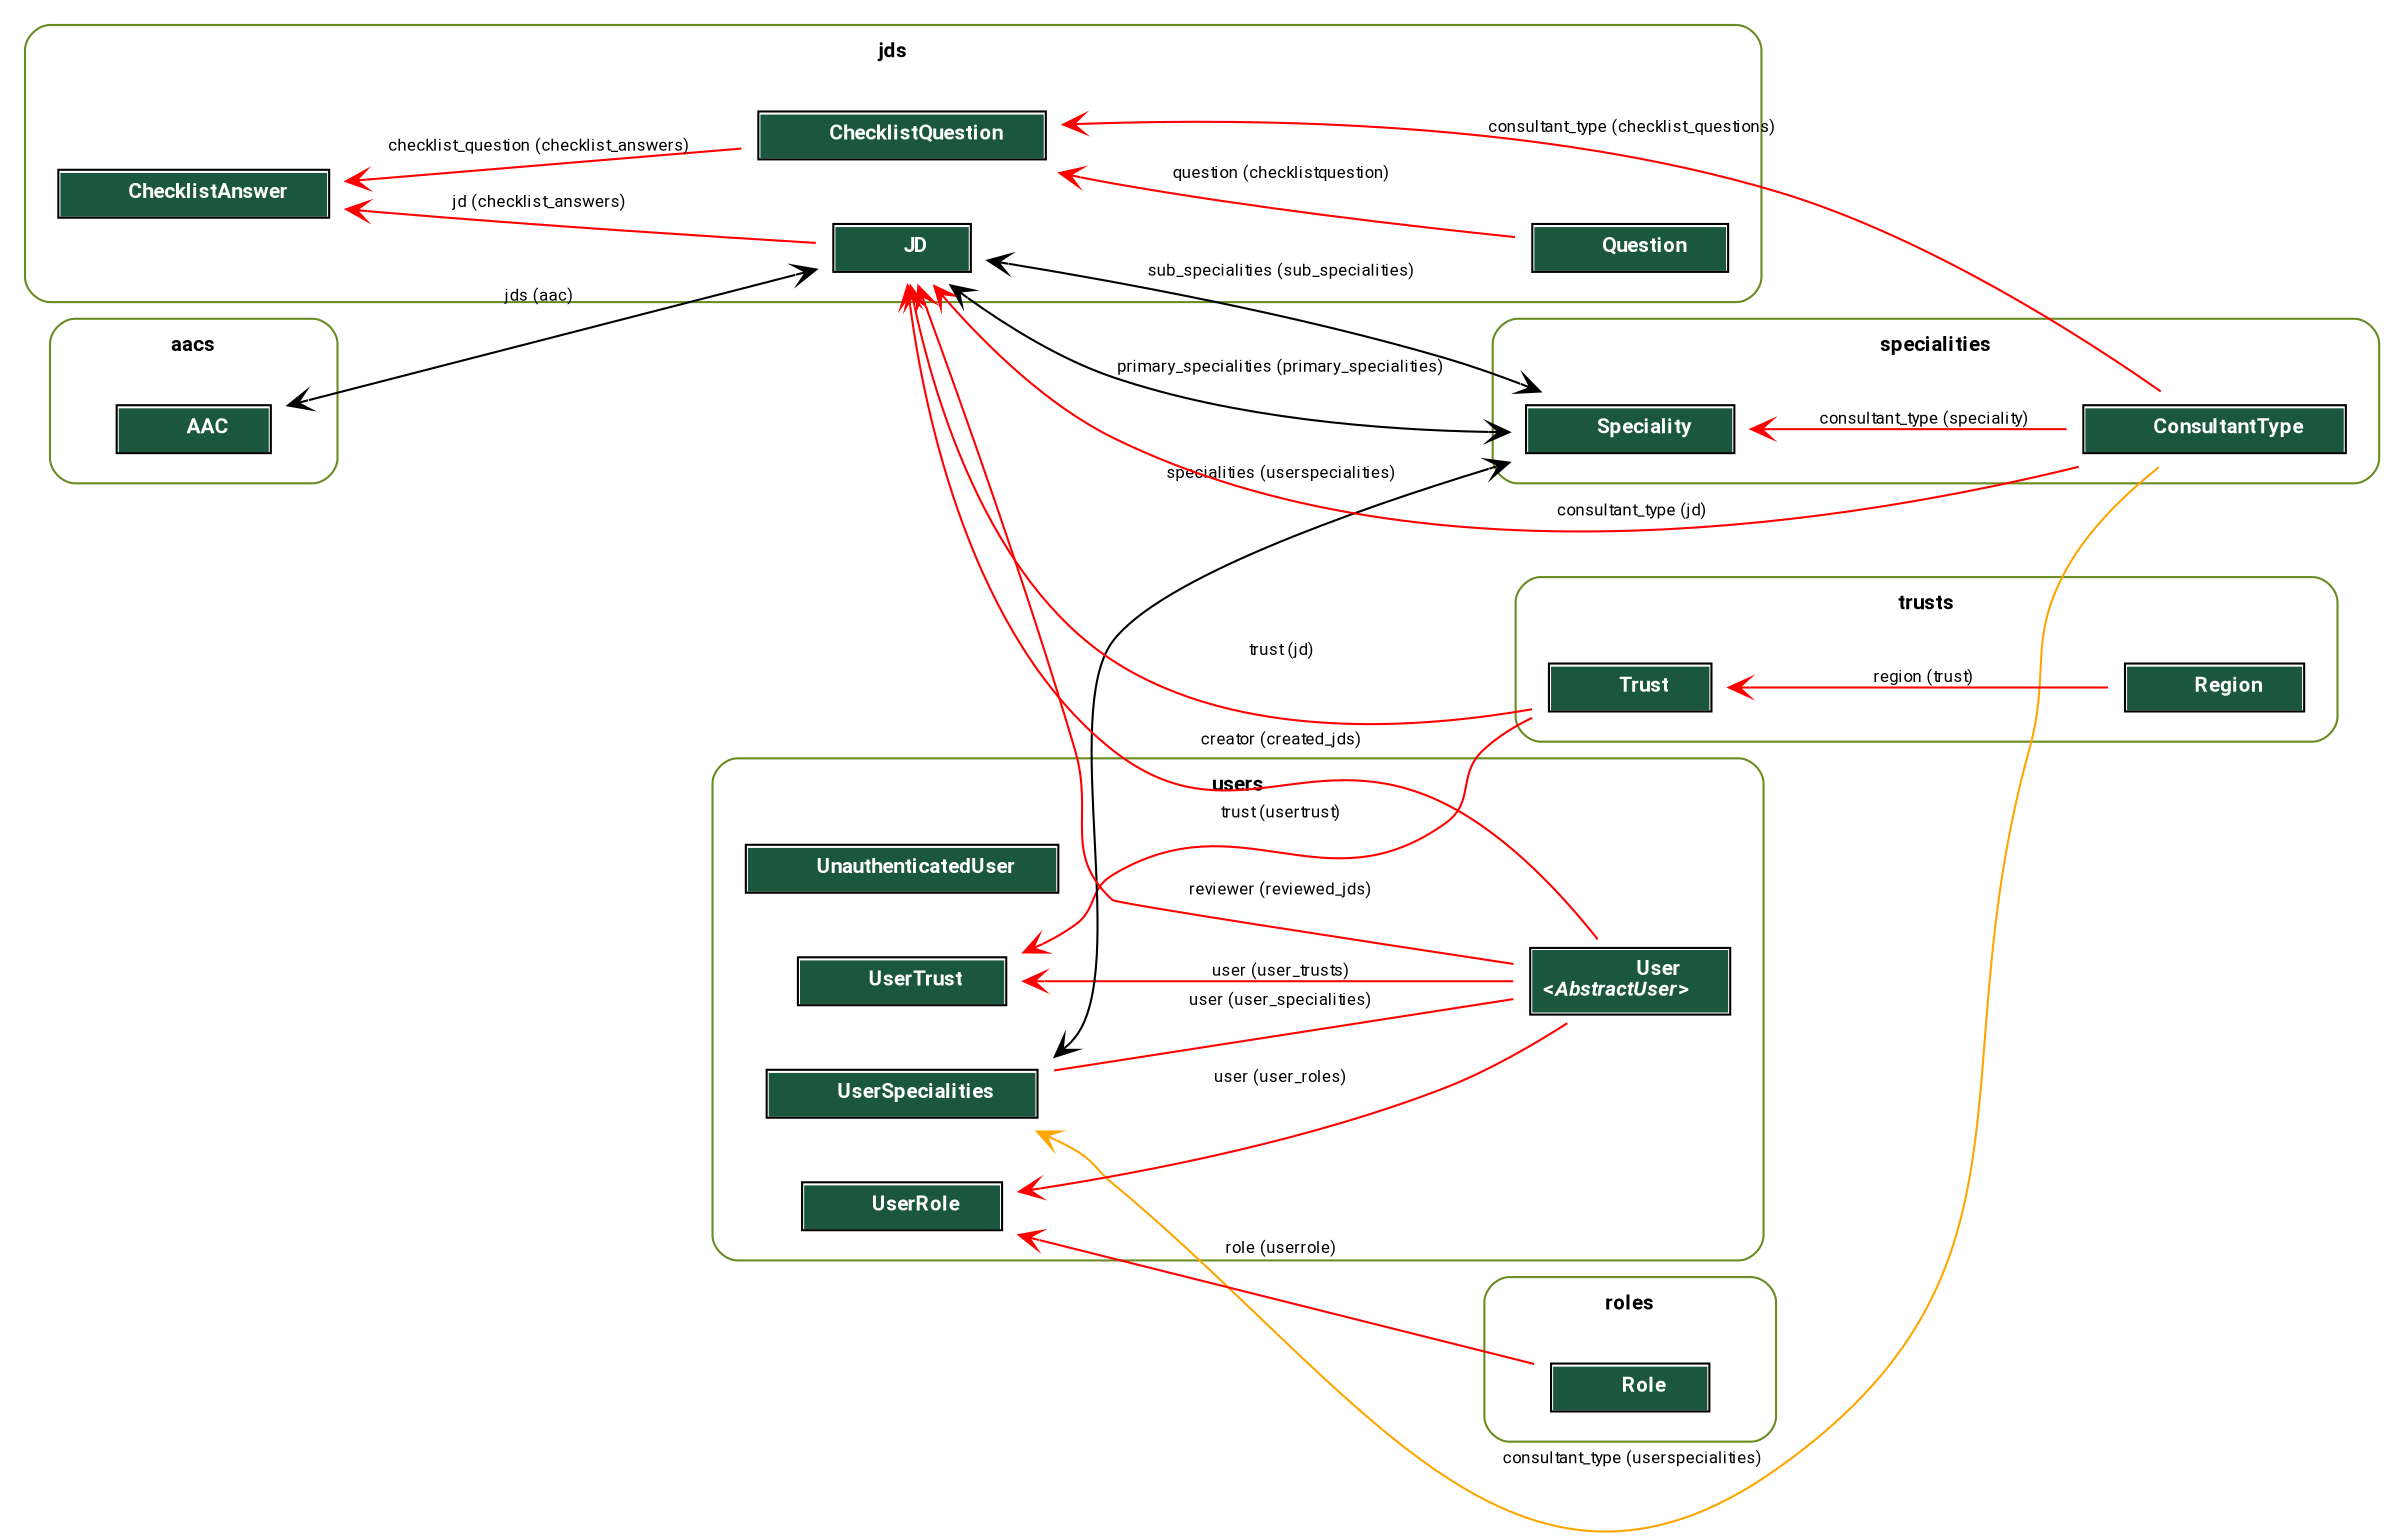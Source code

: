 digraph model_graph {
  // Dotfile by Django-Extensions graph_models
  // Created: 2024-04-23 03:11
  // Cli Options: -X LogEntry,Group,Permission,ContentType,AbstractUser,Session,AbstractBaseSession,HistoricalJDProcess,Task,Process,AbstractTask,AbstractProcess,HistoricalJD,JDProcess --color-code-deletions --arrow vee -a --rankdir LR --disable-fields -g -o database.dot

  fontname = "Roboto"
  fontsize = 8
  splines  = true
  rankdir = "LR"

  node [
    fontname = "Roboto"
    fontsize = 8
    shape = "plaintext"
  ]

  edge [
    fontname = "Roboto"
    fontsize = 8
  ]

  // Labels
  subgraph cluster_users {
    label=<
          <TABLE BORDER="0" CELLBORDER="0" CELLSPACING="0">
          <TR><TD COLSPAN="2" CELLPADDING="4" ALIGN="CENTER">
          <FONT FACE="Roboto" COLOR="Black" POINT-SIZE="10">
          <B>users</B>
          </FONT>
          </TD></TR>
          </TABLE>
          >
    color=olivedrab4
    style="rounded"
  
    users_models_UnauthenticatedUser [label=<
      <TABLE BGCOLOR="white" BORDER="1" CELLBORDER="0" CELLSPACING="0">
      <TR><TD COLSPAN="2" CELLPADDING="5" ALIGN="CENTER" BGCOLOR="#1b563f">
      <FONT FACE="Roboto" COLOR="white" POINT-SIZE="10"><B>
      UnauthenticatedUser
      </B></FONT></TD></TR>
    
      </TABLE>
      >]
  
    users_models_User [label=<
      <TABLE BGCOLOR="white" BORDER="1" CELLBORDER="0" CELLSPACING="0">
      <TR><TD COLSPAN="2" CELLPADDING="5" ALIGN="CENTER" BGCOLOR="#1b563f">
      <FONT FACE="Roboto" COLOR="white" POINT-SIZE="10"><B>
      User<BR/>&lt;<FONT FACE="Roboto"><I>AbstractUser</I></FONT>&gt;
      </B></FONT></TD></TR>
    
      </TABLE>
      >]
  
    users_models_UserTrust [label=<
      <TABLE BGCOLOR="white" BORDER="1" CELLBORDER="0" CELLSPACING="0">
      <TR><TD COLSPAN="2" CELLPADDING="5" ALIGN="CENTER" BGCOLOR="#1b563f">
      <FONT FACE="Roboto" COLOR="white" POINT-SIZE="10"><B>
      UserTrust
      </B></FONT></TD></TR>
    
      </TABLE>
      >]
  
    users_models_UserSpecialities [label=<
      <TABLE BGCOLOR="white" BORDER="1" CELLBORDER="0" CELLSPACING="0">
      <TR><TD COLSPAN="2" CELLPADDING="5" ALIGN="CENTER" BGCOLOR="#1b563f">
      <FONT FACE="Roboto" COLOR="white" POINT-SIZE="10"><B>
      UserSpecialities
      </B></FONT></TD></TR>
    
      </TABLE>
      >]
  
    users_models_UserRole [label=<
      <TABLE BGCOLOR="white" BORDER="1" CELLBORDER="0" CELLSPACING="0">
      <TR><TD COLSPAN="2" CELLPADDING="5" ALIGN="CENTER" BGCOLOR="#1b563f">
      <FONT FACE="Roboto" COLOR="white" POINT-SIZE="10"><B>
      UserRole
      </B></FONT></TD></TR>
    
      </TABLE>
      >]

  }
  subgraph cluster_trusts {
    label=<
          <TABLE BORDER="0" CELLBORDER="0" CELLSPACING="0">
          <TR><TD COLSPAN="2" CELLPADDING="4" ALIGN="CENTER">
          <FONT FACE="Roboto" COLOR="Black" POINT-SIZE="10">
          <B>trusts</B>
          </FONT>
          </TD></TR>
          </TABLE>
          >
    color=olivedrab4
    style="rounded"
  
    trusts_models_Region [label=<
      <TABLE BGCOLOR="white" BORDER="1" CELLBORDER="0" CELLSPACING="0">
      <TR><TD COLSPAN="2" CELLPADDING="5" ALIGN="CENTER" BGCOLOR="#1b563f">
      <FONT FACE="Roboto" COLOR="white" POINT-SIZE="10"><B>
      Region
      </B></FONT></TD></TR>
    
      </TABLE>
      >]
  
    trusts_models_Trust [label=<
      <TABLE BGCOLOR="white" BORDER="1" CELLBORDER="0" CELLSPACING="0">
      <TR><TD COLSPAN="2" CELLPADDING="5" ALIGN="CENTER" BGCOLOR="#1b563f">
      <FONT FACE="Roboto" COLOR="white" POINT-SIZE="10"><B>
      Trust
      </B></FONT></TD></TR>
    
      </TABLE>
      >]

  }
  subgraph cluster_roles {
    label=<
          <TABLE BORDER="0" CELLBORDER="0" CELLSPACING="0">
          <TR><TD COLSPAN="2" CELLPADDING="4" ALIGN="CENTER">
          <FONT FACE="Roboto" COLOR="Black" POINT-SIZE="10">
          <B>roles</B>
          </FONT>
          </TD></TR>
          </TABLE>
          >
    color=olivedrab4
    style="rounded"
  
    roles_models_Role [label=<
      <TABLE BGCOLOR="white" BORDER="1" CELLBORDER="0" CELLSPACING="0">
      <TR><TD COLSPAN="2" CELLPADDING="5" ALIGN="CENTER" BGCOLOR="#1b563f">
      <FONT FACE="Roboto" COLOR="white" POINT-SIZE="10"><B>
      Role
      </B></FONT></TD></TR>
    
      </TABLE>
      >]

  }
  subgraph cluster_specialities {
    label=<
          <TABLE BORDER="0" CELLBORDER="0" CELLSPACING="0">
          <TR><TD COLSPAN="2" CELLPADDING="4" ALIGN="CENTER">
          <FONT FACE="Roboto" COLOR="Black" POINT-SIZE="10">
          <B>specialities</B>
          </FONT>
          </TD></TR>
          </TABLE>
          >
    color=olivedrab4
    style="rounded"
  
    specialities_models_ConsultantType [label=<
      <TABLE BGCOLOR="white" BORDER="1" CELLBORDER="0" CELLSPACING="0">
      <TR><TD COLSPAN="2" CELLPADDING="5" ALIGN="CENTER" BGCOLOR="#1b563f">
      <FONT FACE="Roboto" COLOR="white" POINT-SIZE="10"><B>
      ConsultantType
      </B></FONT></TD></TR>
    
      </TABLE>
      >]
  
    specialities_models_Speciality [label=<
      <TABLE BGCOLOR="white" BORDER="1" CELLBORDER="0" CELLSPACING="0">
      <TR><TD COLSPAN="2" CELLPADDING="5" ALIGN="CENTER" BGCOLOR="#1b563f">
      <FONT FACE="Roboto" COLOR="white" POINT-SIZE="10"><B>
      Speciality
      </B></FONT></TD></TR>
    
      </TABLE>
      >]

  }
  subgraph cluster_jds {
    label=<
          <TABLE BORDER="0" CELLBORDER="0" CELLSPACING="0">
          <TR><TD COLSPAN="2" CELLPADDING="4" ALIGN="CENTER">
          <FONT FACE="Roboto" COLOR="Black" POINT-SIZE="10">
          <B>jds</B>
          </FONT>
          </TD></TR>
          </TABLE>
          >
    color=olivedrab4
    style="rounded"
  
    jds_models_JD [label=<
      <TABLE BGCOLOR="white" BORDER="1" CELLBORDER="0" CELLSPACING="0">
      <TR><TD COLSPAN="2" CELLPADDING="5" ALIGN="CENTER" BGCOLOR="#1b563f">
      <FONT FACE="Roboto" COLOR="white" POINT-SIZE="10"><B>
      JD
      </B></FONT></TD></TR>
    
      </TABLE>
      >]
  
    jds_models_Question [label=<
      <TABLE BGCOLOR="white" BORDER="1" CELLBORDER="0" CELLSPACING="0">
      <TR><TD COLSPAN="2" CELLPADDING="5" ALIGN="CENTER" BGCOLOR="#1b563f">
      <FONT FACE="Roboto" COLOR="white" POINT-SIZE="10"><B>
      Question
      </B></FONT></TD></TR>
    
      </TABLE>
      >]
  
    jds_models_ChecklistQuestion [label=<
      <TABLE BGCOLOR="white" BORDER="1" CELLBORDER="0" CELLSPACING="0">
      <TR><TD COLSPAN="2" CELLPADDING="5" ALIGN="CENTER" BGCOLOR="#1b563f">
      <FONT FACE="Roboto" COLOR="white" POINT-SIZE="10"><B>
      ChecklistQuestion
      </B></FONT></TD></TR>
    
      </TABLE>
      >]
  
    jds_models_ChecklistAnswer [label=<
      <TABLE BGCOLOR="white" BORDER="1" CELLBORDER="0" CELLSPACING="0">
      <TR><TD COLSPAN="2" CELLPADDING="5" ALIGN="CENTER" BGCOLOR="#1b563f">
      <FONT FACE="Roboto" COLOR="white" POINT-SIZE="10"><B>
      ChecklistAnswer
      </B></FONT></TD></TR>
    
      </TABLE>
      >]

  }
  subgraph cluster_aacs {
    label=<
          <TABLE BORDER="0" CELLBORDER="0" CELLSPACING="0">
          <TR><TD COLSPAN="2" CELLPADDING="4" ALIGN="CENTER">
          <FONT FACE="Roboto" COLOR="Black" POINT-SIZE="10">
          <B>aacs</B>
          </FONT>
          </TD></TR>
          </TABLE>
          >
    color=olivedrab4
    style="rounded"
  
    aacs_models_AAC [label=<
      <TABLE BGCOLOR="white" BORDER="1" CELLBORDER="0" CELLSPACING="0">
      <TR><TD COLSPAN="2" CELLPADDING="5" ALIGN="CENTER" BGCOLOR="#1b563f">
      <FONT FACE="Roboto" COLOR="white" POINT-SIZE="10"><B>
      AAC
      </B></FONT></TD></TR>
    
      </TABLE>
      >]

  }


  // Relations

  users_models_UserTrust -> users_models_User
  [label=" user (user_trusts)"] [arrowhead=none, arrowtail=vee, dir=both, color=red];

  users_models_UserTrust -> trusts_models_Trust
  [label=" trust (usertrust)"] [arrowhead=none, arrowtail=vee, dir=both, color=red];

  users_models_UserSpecialities -> users_models_User
  [label=" user (user_specialities)"] [arrowhead=none, arrowtail=none, dir=both, color=red];

  users_models_UserSpecialities -> specialities_models_ConsultantType
  [label=" consultant_type (userspecialities)"] [arrowhead=none, arrowtail=vee, dir=both, color=orange];

  users_models_UserSpecialities -> specialities_models_Speciality
  [label=" specialities (userspecialities)"] [arrowhead=vee arrowtail=vee, dir=both];

  users_models_UserRole -> users_models_User
  [label=" user (user_roles)"] [arrowhead=none, arrowtail=vee, dir=both, color=red];

  users_models_UserRole -> roles_models_Role
  [label=" role (userrole)"] [arrowhead=none, arrowtail=vee, dir=both, color=red];


  trusts_models_Trust -> trusts_models_Region
  [label=" region (trust)"] [arrowhead=none, arrowtail=vee, dir=both, color=red];



  specialities_models_Speciality -> specialities_models_ConsultantType
  [label=" consultant_type (speciality)"] [arrowhead=none, arrowtail=vee, dir=both, color=red];


  jds_models_JD -> trusts_models_Trust
  [label=" trust (jd)"] [arrowhead=none, arrowtail=vee, dir=both, color=red];

  jds_models_JD -> specialities_models_ConsultantType
  [label=" consultant_type (jd)"] [arrowhead=none, arrowtail=vee, dir=both, color=red];

  jds_models_JD -> users_models_User
  [label=" creator (created_jds)"] [arrowhead=none, arrowtail=vee, dir=both, color=red];

  jds_models_JD -> users_models_User
  [label=" reviewer (reviewed_jds)"] [arrowhead=none, arrowtail=vee, dir=both, color=red];

  jds_models_JD -> specialities_models_Speciality
  [label=" primary_specialities (primary_specialities)"] [arrowhead=vee arrowtail=vee, dir=both];

  jds_models_JD -> specialities_models_Speciality
  [label=" sub_specialities (sub_specialities)"] [arrowhead=vee arrowtail=vee, dir=both];

  jds_models_ChecklistQuestion -> jds_models_Question
  [label=" question (checklistquestion)"] [arrowhead=none, arrowtail=vee, dir=both, color=red];

  jds_models_ChecklistQuestion -> specialities_models_ConsultantType
  [label=" consultant_type (checklist_questions)"] [arrowhead=none, arrowtail=vee, dir=both, color=red];

  jds_models_ChecklistAnswer -> jds_models_JD
  [label=" jd (checklist_answers)"] [arrowhead=none, arrowtail=vee, dir=both, color=red];

  jds_models_ChecklistAnswer -> jds_models_ChecklistQuestion
  [label=" checklist_question (checklist_answers)"] [arrowhead=none, arrowtail=vee, dir=both, color=red];


  aacs_models_AAC -> jds_models_JD
  [label=" jds (aac)"] [arrowhead=vee arrowtail=vee, dir=both];


}
